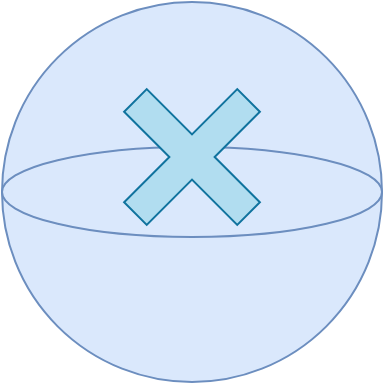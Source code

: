 <mxfile version="20.0.4" type="device" pages="3"><diagram id="rjqoV1BqjY0svaJ3a4wY" name="blue"><mxGraphModel dx="877" dy="556" grid="1" gridSize="10" guides="1" tooltips="1" connect="1" arrows="1" fold="1" page="1" pageScale="1" pageWidth="827" pageHeight="1169" math="0" shadow="0"><root><mxCell id="0"/><mxCell id="1" parent="0"/><mxCell id="4o-ZfHazoST5xRrGy3NY-5" value="" style="group" vertex="1" connectable="0" parent="1"><mxGeometry x="330" y="330" width="190" height="190" as="geometry"/></mxCell><mxCell id="4o-ZfHazoST5xRrGy3NY-2" value="" style="ellipse;whiteSpace=wrap;html=1;aspect=fixed;fillColor=#dae8fc;strokeColor=#6c8ebf;" vertex="1" parent="4o-ZfHazoST5xRrGy3NY-5"><mxGeometry width="190" height="190" as="geometry"/></mxCell><mxCell id="4o-ZfHazoST5xRrGy3NY-1" value="" style="ellipse;whiteSpace=wrap;html=1;fillColor=#dae8fc;strokeColor=#6c8ebf;" vertex="1" parent="4o-ZfHazoST5xRrGy3NY-5"><mxGeometry y="72.5" width="190" height="45" as="geometry"/></mxCell><mxCell id="4o-ZfHazoST5xRrGy3NY-4" value="" style="shape=cross;whiteSpace=wrap;html=1;rotation=45;fillColor=#b1ddf0;strokeColor=#10739e;" vertex="1" parent="4o-ZfHazoST5xRrGy3NY-5"><mxGeometry x="55" y="37.5" width="80" height="80" as="geometry"/></mxCell></root></mxGraphModel></diagram><diagram id="XWp6MGt95ReRCfYqYjzS" name="gold"><mxGraphModel dx="877" dy="613" grid="1" gridSize="10" guides="1" tooltips="1" connect="1" arrows="1" fold="1" page="1" pageScale="1" pageWidth="827" pageHeight="1169" math="0" shadow="0"><root><mxCell id="0"/><mxCell id="1" parent="0"/><mxCell id="1O87enwX8H9A1aGz8aln-1" value="" style="group" vertex="1" connectable="0" parent="1"><mxGeometry x="270" y="110" width="190" height="190" as="geometry"/></mxCell><mxCell id="1O87enwX8H9A1aGz8aln-2" value="" style="ellipse;whiteSpace=wrap;html=1;aspect=fixed;fillColor=#fff2cc;strokeColor=#d6b656;gradientColor=#ffd966;" vertex="1" parent="1O87enwX8H9A1aGz8aln-1"><mxGeometry width="190" height="190" as="geometry"/></mxCell><mxCell id="1O87enwX8H9A1aGz8aln-3" value="" style="ellipse;whiteSpace=wrap;html=1;fillColor=#fff2cc;strokeColor=#d6b656;gradientColor=#ffd966;" vertex="1" parent="1O87enwX8H9A1aGz8aln-1"><mxGeometry y="70" width="190" height="47.5" as="geometry"/></mxCell><mxCell id="1O87enwX8H9A1aGz8aln-4" value="" style="shape=cross;whiteSpace=wrap;html=1;rotation=45;fillColor=#fff2cc;strokeColor=#d6b656;" vertex="1" parent="1O87enwX8H9A1aGz8aln-1"><mxGeometry x="55" y="37.5" width="80" height="80" as="geometry"/></mxCell></root></mxGraphModel></diagram><diagram id="frNSnTapbKEbRqevmbv5" name="capsule-system"><mxGraphModel dx="877" dy="556" grid="1" gridSize="10" guides="1" tooltips="1" connect="1" arrows="1" fold="1" page="1" pageScale="1" pageWidth="827" pageHeight="1169" math="0" shadow="0"><root><mxCell id="0"/><mxCell id="1" parent="0"/><mxCell id="g0guIx9Qh-haPzPM0cXB-3" value="" style="shape=cube;whiteSpace=wrap;html=1;boundedLbl=1;backgroundOutline=1;darkOpacity=0.05;darkOpacity2=0.1;rotation=0;shadow=1;fillColor=#f5f5f5;fontColor=#333333;strokeColor=#666666;" vertex="1" parent="1"><mxGeometry x="350" y="310" width="180" height="150" as="geometry"/></mxCell><mxCell id="g0guIx9Qh-haPzPM0cXB-4" value="" style="rounded=1;whiteSpace=wrap;html=1;fillColor=#e3c800;strokeColor=#B09500;fontColor=#000000;" vertex="1" parent="1"><mxGeometry x="390" y="340" width="120" height="40" as="geometry"/></mxCell><mxCell id="g0guIx9Qh-haPzPM0cXB-6" value="" style="ellipse;whiteSpace=wrap;html=1;shadow=1;fillColor=#f5f5f5;fontColor=#333333;strokeColor=#666666;" vertex="1" parent="1"><mxGeometry x="292.5" y="40" width="295" height="280" as="geometry"/></mxCell><mxCell id="g0guIx9Qh-haPzPM0cXB-2" value="" style="ellipse;whiteSpace=wrap;html=1;aspect=fixed;shadow=1;strokeColor=none;rotation=0;fillColor=#f5f5f5;fontColor=#333333;" vertex="1" parent="1"><mxGeometry x="310" y="60" width="260" height="260" as="geometry"/></mxCell><mxCell id="g0guIx9Qh-haPzPM0cXB-7" value="" style="ellipse;whiteSpace=wrap;html=1;aspect=fixed;shadow=1;fillColor=#f5f5f5;gradientColor=#b3b3b3;strokeColor=#666666;" vertex="1" parent="1"><mxGeometry x="430" y="420" width="40" height="40" as="geometry"/></mxCell><mxCell id="g0guIx9Qh-haPzPM0cXB-8" value="" style="ellipse;whiteSpace=wrap;html=1;aspect=fixed;shadow=0;strokeColor=#CCCCCC;fillColor=none;" vertex="1" parent="1"><mxGeometry x="350" y="120" width="40" height="40" as="geometry"/></mxCell><mxCell id="g0guIx9Qh-haPzPM0cXB-9" value="" style="ellipse;whiteSpace=wrap;html=1;aspect=fixed;shadow=0;strokeColor=#CCCCCC;fillColor=none;" vertex="1" parent="1"><mxGeometry x="380" y="150" width="40" height="40" as="geometry"/></mxCell><mxCell id="g0guIx9Qh-haPzPM0cXB-10" value="" style="ellipse;whiteSpace=wrap;html=1;aspect=fixed;shadow=0;strokeColor=#CCCCCC;fillColor=none;" vertex="1" parent="1"><mxGeometry x="410" y="120" width="40" height="40" as="geometry"/></mxCell><mxCell id="g0guIx9Qh-haPzPM0cXB-11" value="" style="ellipse;whiteSpace=wrap;html=1;aspect=fixed;shadow=0;strokeColor=#CCCCCC;fillColor=none;" vertex="1" parent="1"><mxGeometry x="450" y="130" width="40" height="40" as="geometry"/></mxCell><mxCell id="g0guIx9Qh-haPzPM0cXB-12" value="" style="ellipse;whiteSpace=wrap;html=1;aspect=fixed;shadow=0;strokeColor=#CCCCCC;fillColor=none;" vertex="1" parent="1"><mxGeometry x="340" y="180" width="40" height="40" as="geometry"/></mxCell><mxCell id="g0guIx9Qh-haPzPM0cXB-13" value="" style="ellipse;whiteSpace=wrap;html=1;aspect=fixed;shadow=0;strokeColor=#CCCCCC;fillColor=none;" vertex="1" parent="1"><mxGeometry x="400" y="190" width="40" height="40" as="geometry"/></mxCell><mxCell id="g0guIx9Qh-haPzPM0cXB-14" value="" style="ellipse;whiteSpace=wrap;html=1;aspect=fixed;shadow=0;strokeColor=#CCCCCC;fillColor=none;" vertex="1" parent="1"><mxGeometry x="450" y="180" width="40" height="40" as="geometry"/></mxCell><mxCell id="g0guIx9Qh-haPzPM0cXB-15" value="" style="ellipse;whiteSpace=wrap;html=1;aspect=fixed;shadow=0;strokeColor=#CCCCCC;fillColor=none;" vertex="1" parent="1"><mxGeometry x="430" y="230" width="40" height="40" as="geometry"/></mxCell><mxCell id="g0guIx9Qh-haPzPM0cXB-16" value="" style="ellipse;whiteSpace=wrap;html=1;aspect=fixed;shadow=0;strokeColor=#CCCCCC;fillColor=none;" vertex="1" parent="1"><mxGeometry x="374" y="220" width="40" height="40" as="geometry"/></mxCell><mxCell id="g0guIx9Qh-haPzPM0cXB-17" value="" style="ellipse;whiteSpace=wrap;html=1;aspect=fixed;shadow=0;strokeColor=#CCCCCC;fillColor=none;" vertex="1" parent="1"><mxGeometry x="480" y="210" width="40" height="40" as="geometry"/></mxCell><mxCell id="g0guIx9Qh-haPzPM0cXB-18" value="" style="ellipse;whiteSpace=wrap;html=1;aspect=fixed;shadow=0;strokeColor=#CCCCCC;fillColor=none;" vertex="1" parent="1"><mxGeometry x="500" y="170" width="40" height="40" as="geometry"/></mxCell><mxCell id="g0guIx9Qh-haPzPM0cXB-19" value="" style="ellipse;whiteSpace=wrap;html=1;aspect=fixed;shadow=0;strokeColor=#CCCCCC;fillColor=none;" vertex="1" parent="1"><mxGeometry x="490" y="120" width="40" height="40" as="geometry"/></mxCell><mxCell id="g0guIx9Qh-haPzPM0cXB-20" value="" style="ellipse;whiteSpace=wrap;html=1;aspect=fixed;shadow=0;strokeColor=#CCCCCC;fillColor=none;" vertex="1" parent="1"><mxGeometry x="470" y="80" width="40" height="40" as="geometry"/></mxCell><mxCell id="g0guIx9Qh-haPzPM0cXB-21" value="" style="ellipse;whiteSpace=wrap;html=1;aspect=fixed;shadow=0;strokeColor=#CCCCCC;fillColor=none;" vertex="1" parent="1"><mxGeometry x="370" y="80" width="40" height="40" as="geometry"/></mxCell><mxCell id="g0guIx9Qh-haPzPM0cXB-22" value="" style="ellipse;whiteSpace=wrap;html=1;aspect=fixed;shadow=0;strokeColor=#CCCCCC;fillColor=none;" vertex="1" parent="1"><mxGeometry x="420" y="80" width="40" height="40" as="geometry"/></mxCell></root></mxGraphModel></diagram></mxfile>